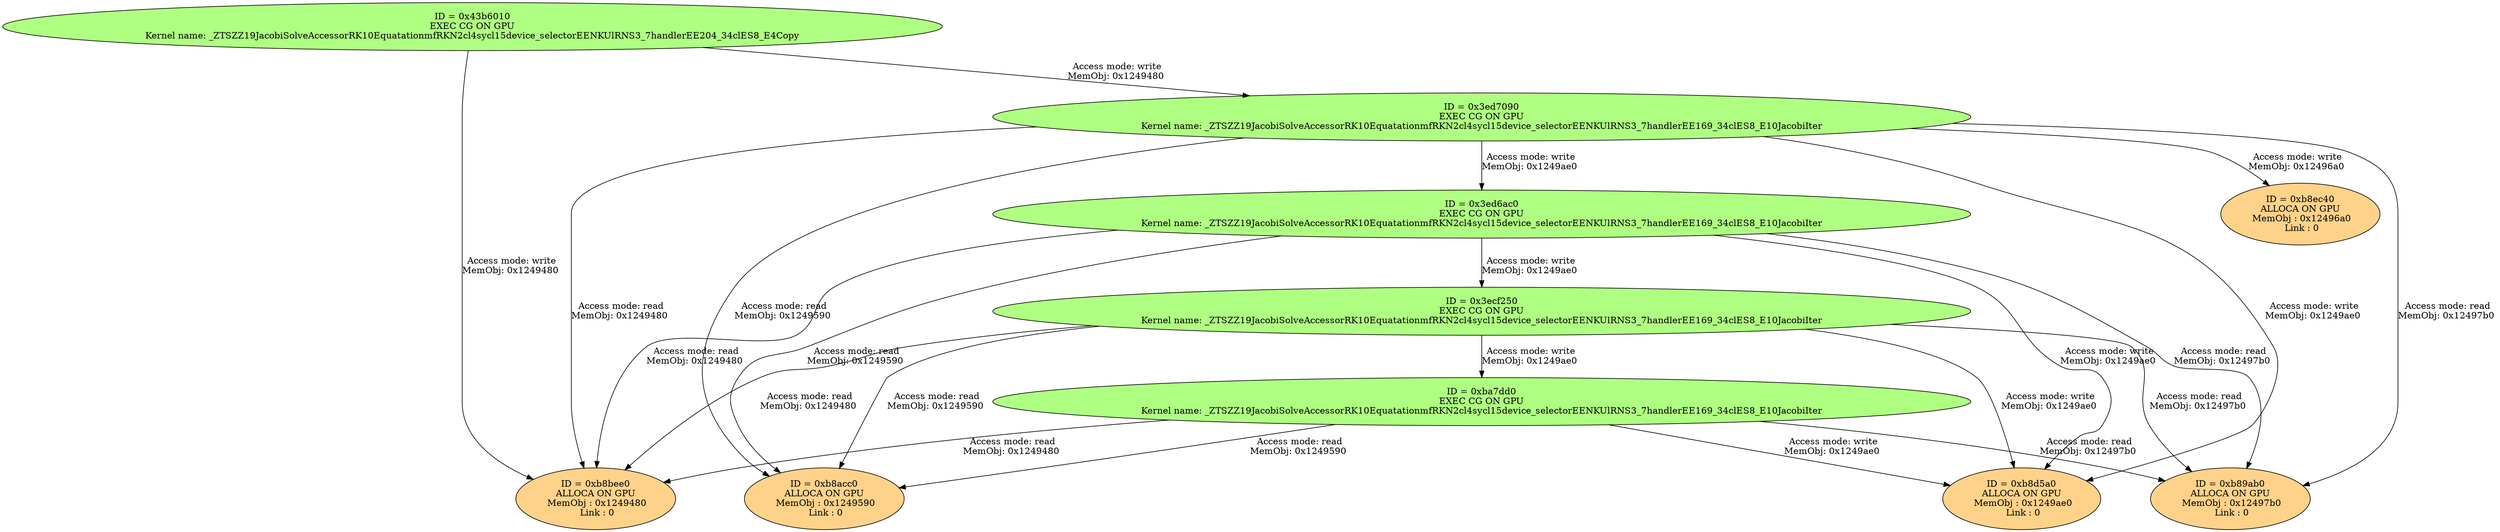 strict digraph {
"0x43b6010" [style=filled, fillcolor="#AFFF82", label="ID = 0x43b6010\nEXEC CG ON GPU\nKernel name: _ZTSZZ19JacobiSolveAccessorRK10EquatationmfRKN2cl4sycl15device_selectorEENKUlRNS3_7handlerEE204_34clES8_E4Copy\n"];
  "0x43b6010" -> "0x3ed7090" [ label = "Access mode: read\nMemObj: 0x1249ae0 " ]
  "0x43b6010" -> "0xb8bee0" [ label = "Access mode: write\nMemObj: 0x1249480 " ]
  "0x43b6010" -> "0x3ed7090" [ label = "Access mode: write\nMemObj: 0x1249480 " ]
"0x3ed7090" [style=filled, fillcolor="#AFFF82", label="ID = 0x3ed7090\nEXEC CG ON GPU\nKernel name: _ZTSZZ19JacobiSolveAccessorRK10EquatationmfRKN2cl4sycl15device_selectorEENKUlRNS3_7handlerEE169_34clES8_E10JacobiIter\n"];
  "0x3ed7090" -> "0xb89ab0" [ label = "Access mode: read\nMemObj: 0x12497b0 " ]
  "0x3ed7090" -> "0xb8acc0" [ label = "Access mode: read\nMemObj: 0x1249590 " ]
  "0x3ed7090" -> "0xb8bee0" [ label = "Access mode: read\nMemObj: 0x1249480 " ]
  "0x3ed7090" -> "0xb8d5a0" [ label = "Access mode: write\nMemObj: 0x1249ae0 " ]
  "0x3ed7090" -> "0x3ed6ac0" [ label = "Access mode: write\nMemObj: 0x1249ae0 " ]
  "0x3ed7090" -> "0xb8ec40" [ label = "Access mode: write\nMemObj: 0x12496a0 " ]
"0x3ed6ac0" [style=filled, fillcolor="#AFFF82", label="ID = 0x3ed6ac0\nEXEC CG ON GPU\nKernel name: _ZTSZZ19JacobiSolveAccessorRK10EquatationmfRKN2cl4sycl15device_selectorEENKUlRNS3_7handlerEE169_34clES8_E10JacobiIter\n"];
  "0x3ed6ac0" -> "0xb89ab0" [ label = "Access mode: read\nMemObj: 0x12497b0 " ]
  "0x3ed6ac0" -> "0xb8acc0" [ label = "Access mode: read\nMemObj: 0x1249590 " ]
  "0x3ed6ac0" -> "0xb8bee0" [ label = "Access mode: read\nMemObj: 0x1249480 " ]
  "0x3ed6ac0" -> "0x3ecf250" [ label = "Access mode: write\nMemObj: 0x1249ae0 " ]
  "0x3ed6ac0" -> "0xb8d5a0" [ label = "Access mode: write\nMemObj: 0x1249ae0 " ]
"0x3ecf250" [style=filled, fillcolor="#AFFF82", label="ID = 0x3ecf250\nEXEC CG ON GPU\nKernel name: _ZTSZZ19JacobiSolveAccessorRK10EquatationmfRKN2cl4sycl15device_selectorEENKUlRNS3_7handlerEE169_34clES8_E10JacobiIter\n"];
  "0x3ecf250" -> "0xb89ab0" [ label = "Access mode: read\nMemObj: 0x12497b0 " ]
  "0x3ecf250" -> "0xb8acc0" [ label = "Access mode: read\nMemObj: 0x1249590 " ]
  "0x3ecf250" -> "0xb8bee0" [ label = "Access mode: read\nMemObj: 0x1249480 " ]
  "0x3ecf250" -> "0xba7dd0" [ label = "Access mode: write\nMemObj: 0x1249ae0 " ]
  "0x3ecf250" -> "0xb8d5a0" [ label = "Access mode: write\nMemObj: 0x1249ae0 " ]
"0xba7dd0" [style=filled, fillcolor="#AFFF82", label="ID = 0xba7dd0\nEXEC CG ON GPU\nKernel name: _ZTSZZ19JacobiSolveAccessorRK10EquatationmfRKN2cl4sycl15device_selectorEENKUlRNS3_7handlerEE169_34clES8_E10JacobiIter\n"];
  "0xba7dd0" -> "0xb89ab0" [ label = "Access mode: read\nMemObj: 0x12497b0 " ]
  "0xba7dd0" -> "0xb8acc0" [ label = "Access mode: read\nMemObj: 0x1249590 " ]
  "0xba7dd0" -> "0xb8bee0" [ label = "Access mode: read\nMemObj: 0x1249480 " ]
  "0xba7dd0" -> "0xb8d5a0" [ label = "Access mode: write\nMemObj: 0x1249ae0 " ]
"0xb89ab0" [style=filled, fillcolor="#FFD28A", label="ID = 0xb89ab0\nALLOCA ON GPU\n MemObj : 0x12497b0\n Link : 0\n"];
"0xb8acc0" [style=filled, fillcolor="#FFD28A", label="ID = 0xb8acc0\nALLOCA ON GPU\n MemObj : 0x1249590\n Link : 0\n"];
"0xb8bee0" [style=filled, fillcolor="#FFD28A", label="ID = 0xb8bee0\nALLOCA ON GPU\n MemObj : 0x1249480\n Link : 0\n"];
"0xb8d5a0" [style=filled, fillcolor="#FFD28A", label="ID = 0xb8d5a0\nALLOCA ON GPU\n MemObj : 0x1249ae0\n Link : 0\n"];
"0xb8ec40" [style=filled, fillcolor="#FFD28A", label="ID = 0xb8ec40\nALLOCA ON GPU\n MemObj : 0x12496a0\n Link : 0\n"];
}
